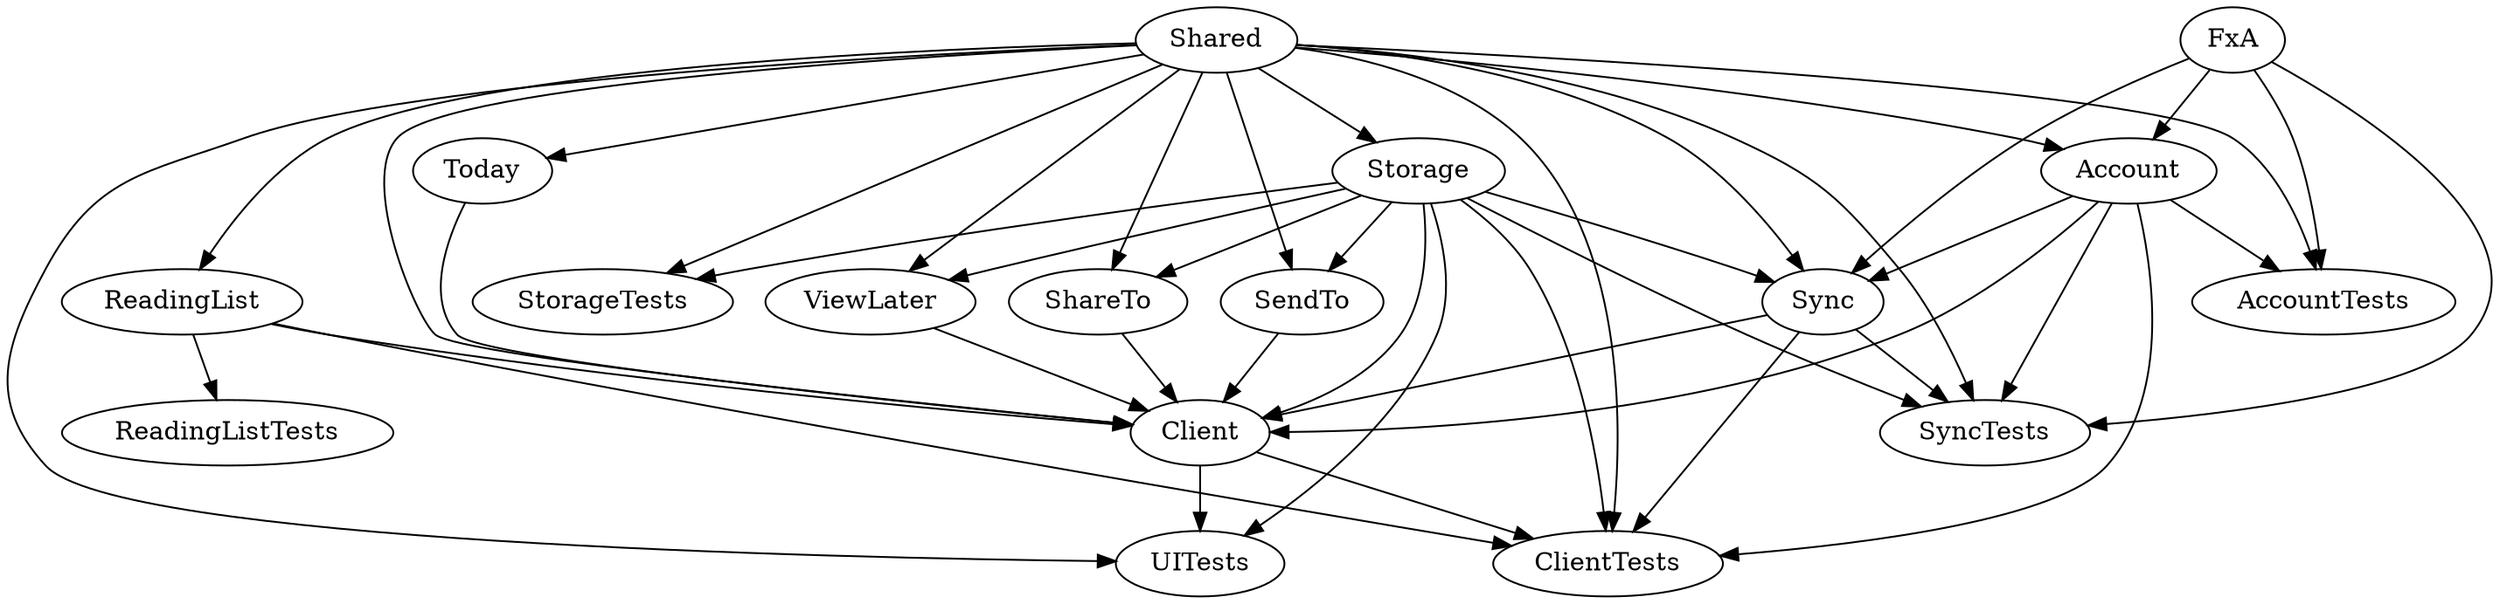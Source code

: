 digraph FxiOS {
  "Shared" -> "Storage"
  "Shared" -> "StorageTests"
  "Shared" -> "Client"
  "Shared" -> "ClientTests"
  "Shared" -> "ViewLater"
  "Shared" -> "ReadingList"
  "Shared" -> "SendTo"
  "Shared" -> "ShareTo"
  "Shared" -> "Account"
  "Shared" -> "AccountTests"
  "Shared" -> "Sync"
  "Shared" -> "SyncTests"
  "Shared" -> "UITests"
  "Shared" -> "Today"
  "FxA" -> "Account"
  "FxA" -> "AccountTests"
  "FxA" -> "Sync"
  "FxA" -> "SyncTests"
  "Storage" -> "StorageTests"
  "Storage" -> "Client"
  "Storage" -> "ClientTests"
  "Storage" -> "ViewLater"
  "Storage" -> "SendTo"
  "Storage" -> "UITests"
  "Storage" -> "SyncTests"
  "Storage" -> "Sync"
  "Storage" -> "ShareTo"
  "Sync" -> "SyncTests"
  "Sync" -> "Client"
  "Sync" -> "ClientTests"
  "ReadingList" -> "ReadingListTests"
  "ReadingList" -> "Client"
  "ReadingList" -> "ClientTests"
  "Account" -> "AccountTests"
  "Account" -> "Sync"
  "Account" -> "SyncTests"
  "Account" -> "Client"
  "Account" -> "ClientTests"
  "Client" -> "ClientTests"
  "Client" -> "UITests"
  "ViewLater" -> "Client"
  "Today" -> "Client"
  "ShareTo" -> "Client"
  "SendTo" -> "Client"
}